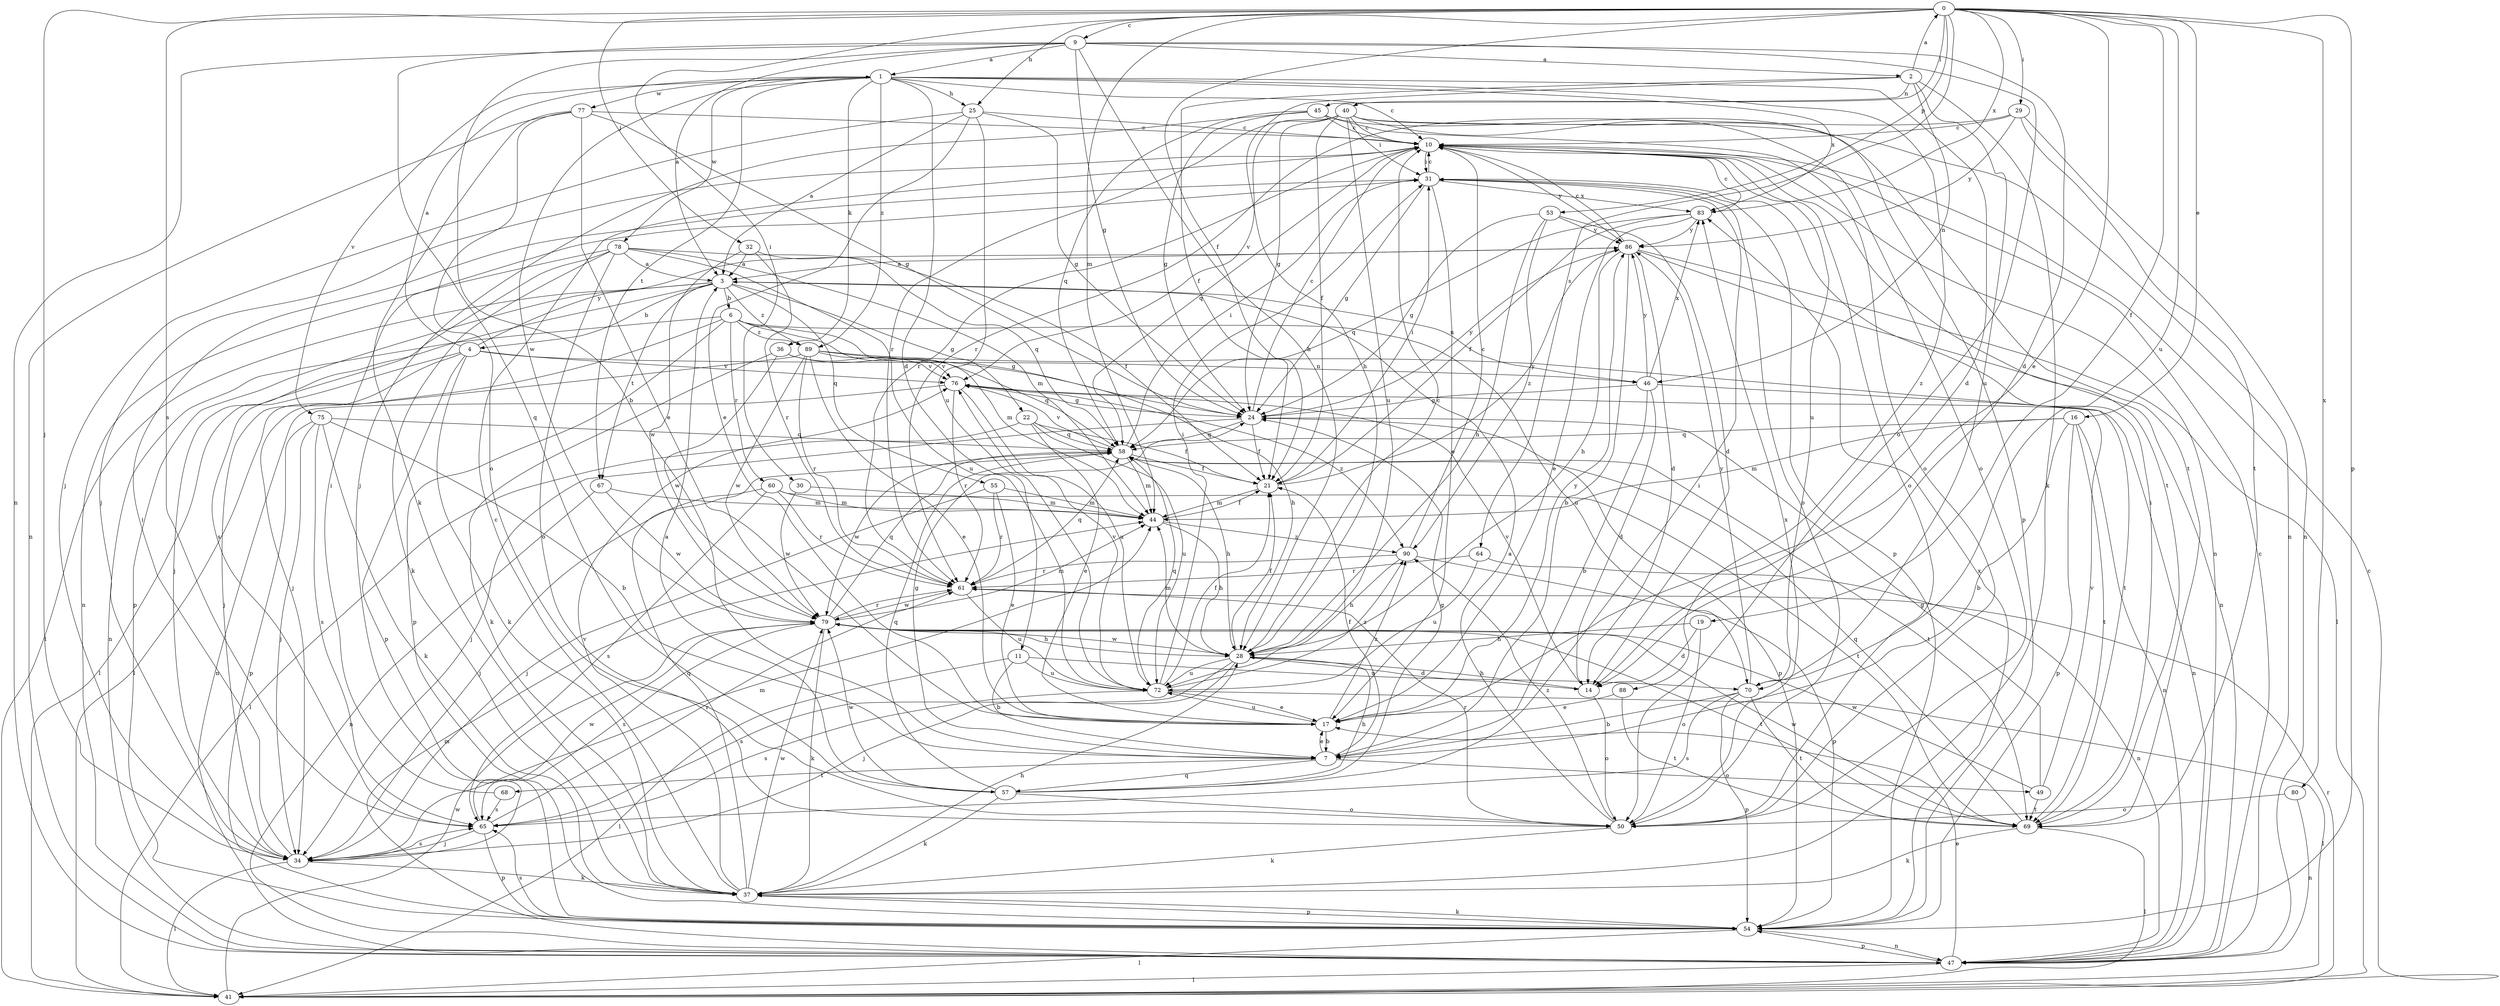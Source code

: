 strict digraph  {
0;
1;
2;
3;
4;
6;
7;
9;
10;
11;
14;
16;
17;
19;
21;
22;
24;
25;
28;
29;
30;
31;
32;
34;
36;
37;
40;
41;
44;
45;
46;
47;
49;
50;
53;
54;
55;
57;
58;
60;
61;
64;
65;
67;
68;
69;
70;
72;
75;
76;
77;
78;
79;
80;
83;
86;
88;
89;
90;
0 -> 9  [label=c];
0 -> 16  [label=e];
0 -> 17  [label=e];
0 -> 19  [label=f];
0 -> 21  [label=f];
0 -> 25  [label=h];
0 -> 29  [label=i];
0 -> 30  [label=i];
0 -> 32  [label=j];
0 -> 34  [label=j];
0 -> 40  [label=l];
0 -> 44  [label=m];
0 -> 53  [label=p];
0 -> 54  [label=p];
0 -> 64  [label=s];
0 -> 65  [label=s];
0 -> 70  [label=u];
0 -> 80  [label=x];
0 -> 83  [label=x];
1 -> 10  [label=c];
1 -> 11  [label=d];
1 -> 14  [label=d];
1 -> 25  [label=h];
1 -> 36  [label=k];
1 -> 67  [label=t];
1 -> 75  [label=v];
1 -> 77  [label=w];
1 -> 78  [label=w];
1 -> 79  [label=w];
1 -> 83  [label=x];
1 -> 88  [label=z];
1 -> 89  [label=z];
2 -> 0  [label=a];
2 -> 21  [label=f];
2 -> 28  [label=h];
2 -> 37  [label=k];
2 -> 45  [label=n];
2 -> 46  [label=n];
2 -> 70  [label=u];
3 -> 4  [label=b];
3 -> 6  [label=b];
3 -> 22  [label=g];
3 -> 34  [label=j];
3 -> 41  [label=l];
3 -> 46  [label=n];
3 -> 54  [label=p];
3 -> 55  [label=q];
3 -> 67  [label=t];
3 -> 89  [label=z];
4 -> 1  [label=a];
4 -> 34  [label=j];
4 -> 37  [label=k];
4 -> 41  [label=l];
4 -> 46  [label=n];
4 -> 54  [label=p];
4 -> 76  [label=v];
4 -> 86  [label=y];
6 -> 24  [label=g];
6 -> 34  [label=j];
6 -> 44  [label=m];
6 -> 47  [label=n];
6 -> 54  [label=p];
6 -> 60  [label=r];
6 -> 70  [label=u];
6 -> 89  [label=z];
7 -> 17  [label=e];
7 -> 21  [label=f];
7 -> 24  [label=g];
7 -> 49  [label=o];
7 -> 57  [label=q];
7 -> 68  [label=t];
9 -> 1  [label=a];
9 -> 2  [label=a];
9 -> 3  [label=a];
9 -> 7  [label=b];
9 -> 14  [label=d];
9 -> 24  [label=g];
9 -> 28  [label=h];
9 -> 47  [label=n];
9 -> 50  [label=o];
9 -> 57  [label=q];
10 -> 31  [label=i];
10 -> 34  [label=j];
10 -> 47  [label=n];
10 -> 50  [label=o];
10 -> 58  [label=q];
10 -> 61  [label=r];
10 -> 69  [label=t];
10 -> 70  [label=u];
10 -> 86  [label=y];
11 -> 7  [label=b];
11 -> 41  [label=l];
11 -> 70  [label=u];
11 -> 72  [label=u];
14 -> 28  [label=h];
14 -> 50  [label=o];
14 -> 76  [label=v];
16 -> 7  [label=b];
16 -> 44  [label=m];
16 -> 47  [label=n];
16 -> 54  [label=p];
16 -> 58  [label=q];
16 -> 69  [label=t];
17 -> 7  [label=b];
17 -> 72  [label=u];
17 -> 86  [label=y];
17 -> 90  [label=z];
19 -> 14  [label=d];
19 -> 28  [label=h];
19 -> 50  [label=o];
21 -> 31  [label=i];
21 -> 44  [label=m];
21 -> 86  [label=y];
22 -> 17  [label=e];
22 -> 21  [label=f];
22 -> 41  [label=l];
22 -> 58  [label=q];
22 -> 72  [label=u];
24 -> 10  [label=c];
24 -> 21  [label=f];
24 -> 34  [label=j];
24 -> 54  [label=p];
24 -> 58  [label=q];
24 -> 86  [label=y];
25 -> 3  [label=a];
25 -> 10  [label=c];
25 -> 17  [label=e];
25 -> 24  [label=g];
25 -> 34  [label=j];
25 -> 72  [label=u];
28 -> 10  [label=c];
28 -> 14  [label=d];
28 -> 21  [label=f];
28 -> 34  [label=j];
28 -> 44  [label=m];
28 -> 65  [label=s];
28 -> 72  [label=u];
28 -> 79  [label=w];
29 -> 10  [label=c];
29 -> 47  [label=n];
29 -> 61  [label=r];
29 -> 69  [label=t];
29 -> 86  [label=y];
30 -> 44  [label=m];
30 -> 79  [label=w];
31 -> 10  [label=c];
31 -> 17  [label=e];
31 -> 24  [label=g];
31 -> 50  [label=o];
31 -> 54  [label=p];
31 -> 83  [label=x];
32 -> 3  [label=a];
32 -> 21  [label=f];
32 -> 61  [label=r];
32 -> 79  [label=w];
34 -> 31  [label=i];
34 -> 37  [label=k];
34 -> 41  [label=l];
34 -> 44  [label=m];
34 -> 65  [label=s];
36 -> 37  [label=k];
36 -> 58  [label=q];
36 -> 76  [label=v];
36 -> 79  [label=w];
37 -> 10  [label=c];
37 -> 28  [label=h];
37 -> 54  [label=p];
37 -> 58  [label=q];
37 -> 76  [label=v];
37 -> 79  [label=w];
40 -> 10  [label=c];
40 -> 21  [label=f];
40 -> 24  [label=g];
40 -> 31  [label=i];
40 -> 47  [label=n];
40 -> 50  [label=o];
40 -> 54  [label=p];
40 -> 61  [label=r];
40 -> 72  [label=u];
40 -> 76  [label=v];
41 -> 10  [label=c];
41 -> 61  [label=r];
41 -> 79  [label=w];
44 -> 21  [label=f];
44 -> 28  [label=h];
44 -> 90  [label=z];
45 -> 10  [label=c];
45 -> 24  [label=g];
45 -> 34  [label=j];
45 -> 50  [label=o];
45 -> 58  [label=q];
45 -> 69  [label=t];
46 -> 7  [label=b];
46 -> 14  [label=d];
46 -> 24  [label=g];
46 -> 47  [label=n];
46 -> 83  [label=x];
46 -> 86  [label=y];
47 -> 10  [label=c];
47 -> 17  [label=e];
47 -> 41  [label=l];
47 -> 44  [label=m];
47 -> 54  [label=p];
49 -> 24  [label=g];
49 -> 69  [label=t];
49 -> 76  [label=v];
49 -> 79  [label=w];
50 -> 3  [label=a];
50 -> 37  [label=k];
50 -> 61  [label=r];
50 -> 83  [label=x];
50 -> 90  [label=z];
53 -> 14  [label=d];
53 -> 24  [label=g];
53 -> 28  [label=h];
53 -> 86  [label=y];
53 -> 90  [label=z];
54 -> 37  [label=k];
54 -> 41  [label=l];
54 -> 47  [label=n];
54 -> 65  [label=s];
54 -> 83  [label=x];
55 -> 17  [label=e];
55 -> 34  [label=j];
55 -> 44  [label=m];
55 -> 61  [label=r];
57 -> 3  [label=a];
57 -> 24  [label=g];
57 -> 28  [label=h];
57 -> 31  [label=i];
57 -> 37  [label=k];
57 -> 50  [label=o];
57 -> 58  [label=q];
57 -> 79  [label=w];
58 -> 21  [label=f];
58 -> 28  [label=h];
58 -> 31  [label=i];
58 -> 44  [label=m];
58 -> 69  [label=t];
58 -> 76  [label=v];
58 -> 79  [label=w];
60 -> 34  [label=j];
60 -> 44  [label=m];
60 -> 61  [label=r];
60 -> 65  [label=s];
60 -> 69  [label=t];
61 -> 58  [label=q];
61 -> 72  [label=u];
61 -> 79  [label=w];
64 -> 47  [label=n];
64 -> 61  [label=r];
64 -> 72  [label=u];
65 -> 34  [label=j];
65 -> 54  [label=p];
65 -> 61  [label=r];
65 -> 79  [label=w];
67 -> 44  [label=m];
67 -> 47  [label=n];
67 -> 79  [label=w];
68 -> 31  [label=i];
68 -> 65  [label=s];
69 -> 31  [label=i];
69 -> 37  [label=k];
69 -> 41  [label=l];
69 -> 58  [label=q];
69 -> 79  [label=w];
70 -> 7  [label=b];
70 -> 54  [label=p];
70 -> 65  [label=s];
70 -> 69  [label=t];
70 -> 86  [label=y];
72 -> 17  [label=e];
72 -> 21  [label=f];
72 -> 31  [label=i];
72 -> 41  [label=l];
72 -> 58  [label=q];
72 -> 65  [label=s];
72 -> 76  [label=v];
72 -> 90  [label=z];
75 -> 7  [label=b];
75 -> 34  [label=j];
75 -> 37  [label=k];
75 -> 54  [label=p];
75 -> 58  [label=q];
75 -> 65  [label=s];
76 -> 24  [label=g];
76 -> 47  [label=n];
76 -> 61  [label=r];
76 -> 72  [label=u];
76 -> 90  [label=z];
77 -> 10  [label=c];
77 -> 17  [label=e];
77 -> 24  [label=g];
77 -> 37  [label=k];
77 -> 47  [label=n];
77 -> 50  [label=o];
78 -> 3  [label=a];
78 -> 37  [label=k];
78 -> 44  [label=m];
78 -> 47  [label=n];
78 -> 50  [label=o];
78 -> 58  [label=q];
78 -> 65  [label=s];
78 -> 72  [label=u];
79 -> 28  [label=h];
79 -> 37  [label=k];
79 -> 44  [label=m];
79 -> 58  [label=q];
79 -> 61  [label=r];
79 -> 65  [label=s];
79 -> 69  [label=t];
80 -> 47  [label=n];
80 -> 50  [label=o];
83 -> 10  [label=c];
83 -> 17  [label=e];
83 -> 21  [label=f];
83 -> 58  [label=q];
83 -> 86  [label=y];
86 -> 3  [label=a];
86 -> 7  [label=b];
86 -> 10  [label=c];
86 -> 14  [label=d];
86 -> 28  [label=h];
86 -> 41  [label=l];
86 -> 47  [label=n];
88 -> 17  [label=e];
88 -> 69  [label=t];
89 -> 17  [label=e];
89 -> 28  [label=h];
89 -> 41  [label=l];
89 -> 61  [label=r];
89 -> 69  [label=t];
89 -> 76  [label=v];
89 -> 79  [label=w];
90 -> 10  [label=c];
90 -> 28  [label=h];
90 -> 54  [label=p];
90 -> 61  [label=r];
}

